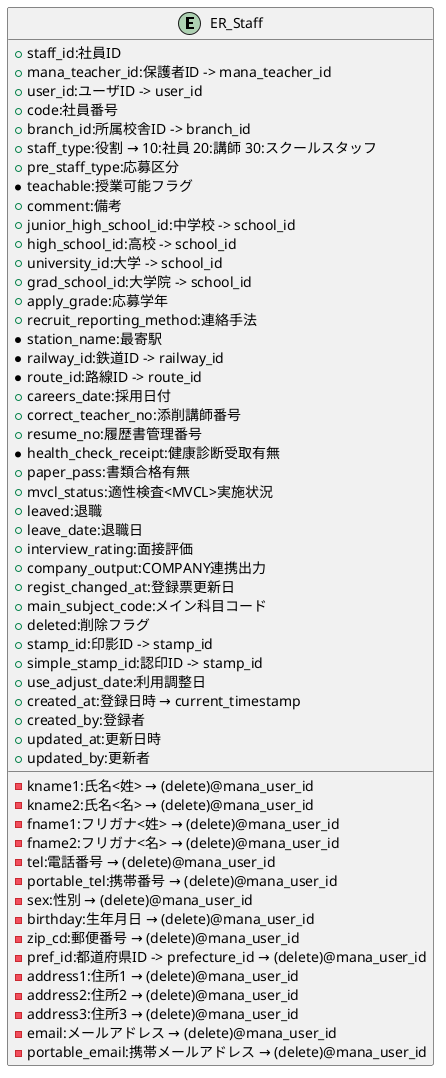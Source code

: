 @startuml

entity "ER_Staff"{
    + staff_id:社員ID
    + mana_teacher_id:保護者ID -> mana_teacher_id
    + user_id:ユーザID -> user_id
    + code:社員番号
    + branch_id:所属校舎ID -> branch_id
    - kname1:氏名<姓> → (delete)@mana_user_id
    - kname2:氏名<名> → (delete)@mana_user_id
    - fname1:フリガナ<姓> → (delete)@mana_user_id
    - fname2:フリガナ<名> → (delete)@mana_user_id
    + staff_type:役割 → 10:社員 20:講師 30:スクールスタッフ
    + pre_staff_type:応募区分
    * teachable:授業可能フラグ
    - tel:電話番号 → (delete)@mana_user_id
    - portable_tel:携帯番号 → (delete)@mana_user_id
    - sex:性別 → (delete)@mana_user_id
    - birthday:生年月日 → (delete)@mana_user_id
    - zip_cd:郵便番号 → (delete)@mana_user_id
    - pref_id:都道府県ID -> prefecture_id → (delete)@mana_user_id
    - address1:住所1 → (delete)@mana_user_id
    - address2:住所2 → (delete)@mana_user_id
    - address3:住所3 → (delete)@mana_user_id
    - email:メールアドレス → (delete)@mana_user_id
    - portable_email:携帯メールアドレス → (delete)@mana_user_id
    + comment:備考
    + junior_high_school_id:中学校 -> school_id
    + high_school_id:高校 -> school_id
    + university_id:大学 -> school_id
    + grad_school_id:大学院 -> school_id
    + apply_grade:応募学年
    + recruit_reporting_method:連絡手法
    * station_name:最寄駅
    * railway_id:鉄道ID -> railway_id
    * route_id:路線ID -> route_id
    + careers_date:採用日付
    + correct_teacher_no:添削講師番号
    + resume_no:履歴書管理番号
    * health_check_receipt:健康診断受取有無
    + paper_pass:書類合格有無
    + mvcl_status:適性検査<MVCL>実施状況
    + leaved:退職
    + leave_date:退職日
    + interview_rating:面接評価
    + company_output:COMPANY連携出力
    + regist_changed_at:登録票更新日
    + main_subject_code:メイン科目コード
    + deleted:削除フラグ
    + stamp_id:印影ID -> stamp_id
    + simple_stamp_id:認印ID -> stamp_id
    + use_adjust_date:利用調整日
    + created_at:登録日時 → current_timestamp
    + created_by:登録者
    + updated_at:更新日時
    + updated_by:更新者
}

@enduml